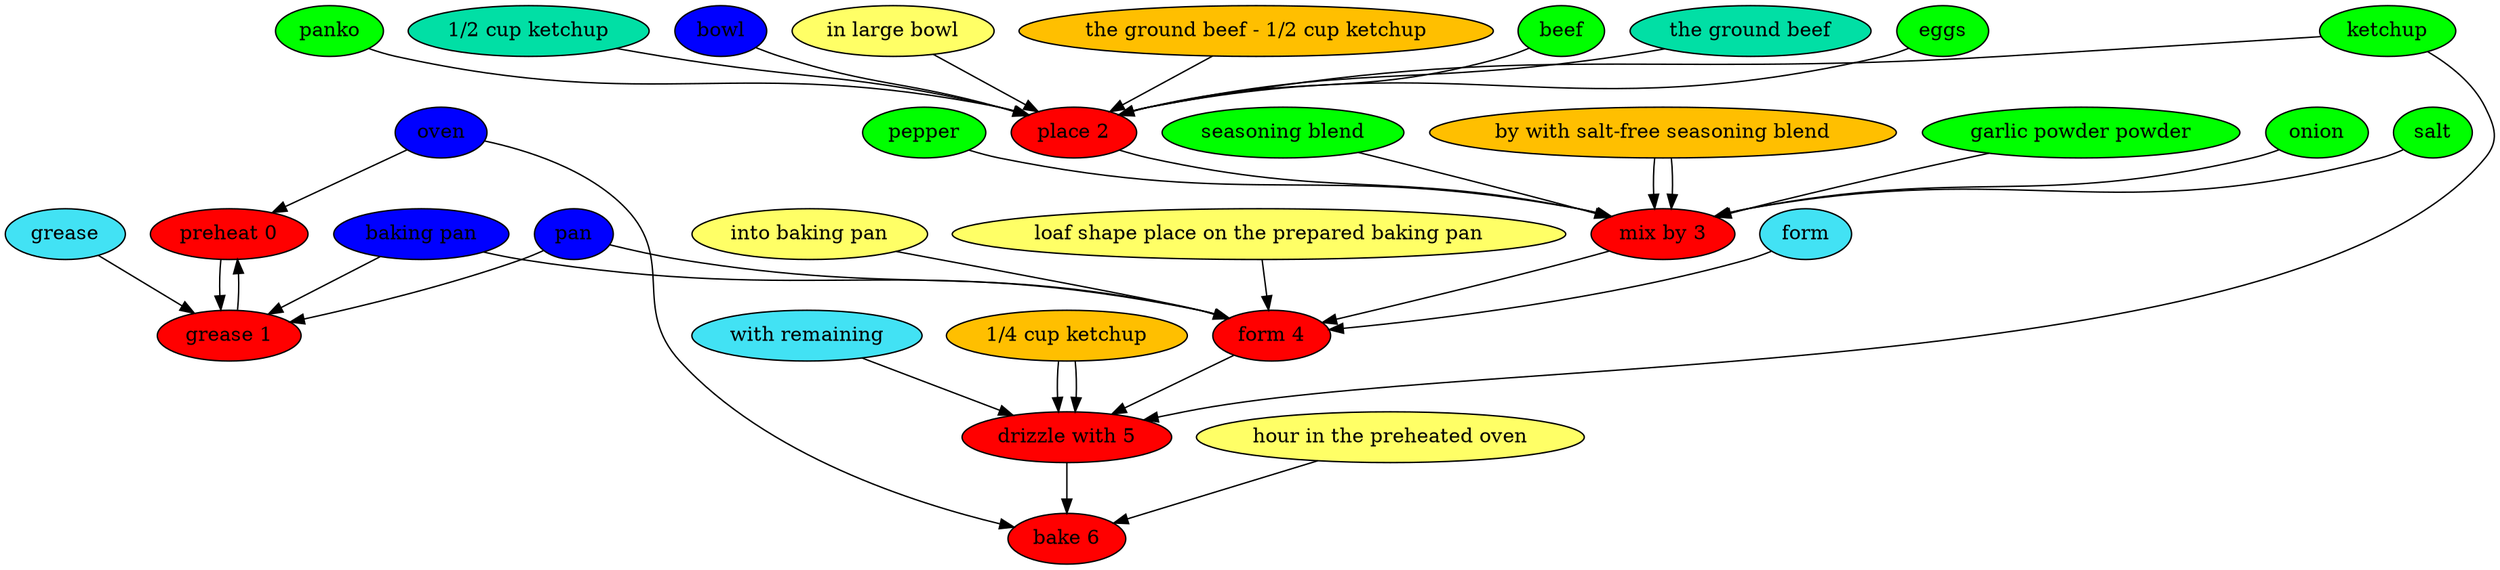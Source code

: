digraph G {
"preheat 0" [style=filled, fillcolor=red];
oven [style=filled, fillcolor="#0000ff"];
oven -> "preheat 0";
"grease 1" [style=filled, fillcolor=red];
grease [style=filled, fillcolor="#42e2f4"];
grease -> "grease 1";
"baking pan" [style=filled, fillcolor="#0000ff"];
"baking pan" -> "grease 1";
pan [style=filled, fillcolor="#0000ff"];
pan -> "grease 1";
"place 2" [style=filled, fillcolor=red];
beef [style=filled, fillcolor=green];
beef -> "place 2";
"the ground beef" [style=filled, fillcolor="#01DFA5"];
"the ground beef" -> "place 2";
eggs [style=filled, fillcolor=green];
eggs -> "place 2";
panko [style=filled, fillcolor=green];
panko -> "place 2";
ketchup [style=filled, fillcolor=green];
ketchup -> "place 2";
"1/2 cup ketchup" [style=filled, fillcolor="#01DFA5"];
"1/2 cup ketchup" -> "place 2";
bowl [style=filled, fillcolor="#0000ff"];
bowl -> "place 2";
"in large bowl" [style=filled, fillcolor="#ffff66"];
"in large bowl" -> "place 2";
"the ground beef - 1/2 cup ketchup" [style=filled, fillcolor="#FFBF00"];
"the ground beef - 1/2 cup ketchup" -> "place 2";
"mix by 3" [style=filled, fillcolor=red];
"seasoning blend" [style=filled, fillcolor=green];
"seasoning blend" -> "mix by 3";
"by with salt-free seasoning blend" [style=filled, fillcolor="#01DFA5"];
"by with salt-free seasoning blend" -> "mix by 3";
"garlic powder powder" [style=filled, fillcolor=green];
"garlic powder powder" -> "mix by 3";
onion [style=filled, fillcolor=green];
onion -> "mix by 3";
salt [style=filled, fillcolor=green];
salt -> "mix by 3";
pepper [style=filled, fillcolor=green];
pepper -> "mix by 3";
"by with salt-free seasoning blend" [style=filled, fillcolor="#FFBF00"];
"by with salt-free seasoning blend" -> "mix by 3";
"form 4" [style=filled, fillcolor=red];
form [style=filled, fillcolor="#42e2f4"];
form -> "form 4";
"baking pan" [style=filled, fillcolor="#0000ff"];
"baking pan" -> "form 4";
"into baking pan" [style=filled, fillcolor="#ffff66"];
"into baking pan" -> "form 4";
pan [style=filled, fillcolor="#0000ff"];
pan -> "form 4";
"loaf shape place on the prepared baking pan" [style=filled, fillcolor="#ffff66"];
"loaf shape place on the prepared baking pan" -> "form 4";
"drizzle with 5" [style=filled, fillcolor=red];
"with remaining" [style=filled, fillcolor="#42e2f4"];
"with remaining" -> "drizzle with 5";
ketchup [style=filled, fillcolor=green];
ketchup -> "drizzle with 5";
"1/4 cup ketchup" [style=filled, fillcolor="#01DFA5"];
"1/4 cup ketchup" -> "drizzle with 5";
"1/4 cup ketchup" [style=filled, fillcolor="#FFBF00"];
"1/4 cup ketchup" -> "drizzle with 5";
"bake 6" [style=filled, fillcolor=red];
oven [style=filled, fillcolor="#0000ff"];
oven -> "bake 6";
"hour in the preheated oven" [style=filled, fillcolor="#ffff66"];
"hour in the preheated oven" -> "bake 6";
"preheat 0" -> "grease 1";
"grease 1" -> "preheat 0";
"place 2" -> "mix by 3";
"mix by 3" -> "form 4";
"form 4" -> "drizzle with 5";
"drizzle with 5" -> "bake 6";
}
